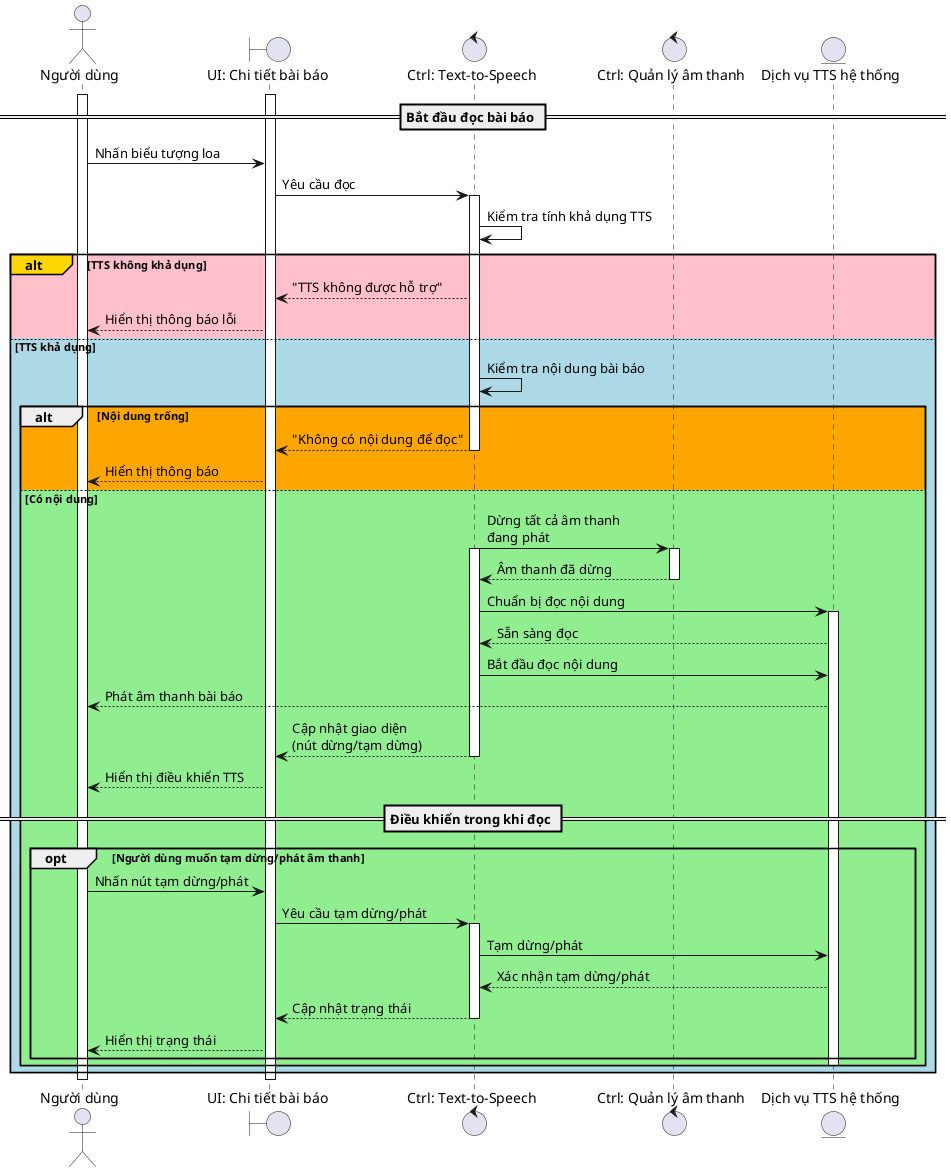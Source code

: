 @startuml UC007_TextToSpeech

actor "Người dùng" as user
boundary "UI: Chi tiết bài báo" as ui_detail
control "Ctrl: Text-to-Speech" as ctrl_tts
control "Ctrl: Quản lý âm thanh" as ctrl_audio
entity "Dịch vụ TTS hệ thống" as tts_engine


== Bắt đầu đọc bài báo ==
activate user
activate ui_detail
user -> ui_detail: Nhấn biểu tượng loa
ui_detail -> ctrl_tts: Yêu cầu đọc

activate ctrl_tts
ctrl_tts -> ctrl_tts: Kiểm tra tính khả dụng TTS

alt#Gold #Pink TTS không khả dụng
    ctrl_tts --> ui_detail: "TTS không được hỗ trợ"
    ui_detail --> user: Hiển thị thông báo lỗi
else #LightBlue TTS khả dụng
    ctrl_tts -> ctrl_tts: Kiểm tra nội dung bài báo
    
    alt #Orange Nội dung trống
        ctrl_tts --> ui_detail: "Không có nội dung để đọc"
deactivate ctrl_tts
        ui_detail --> user: Hiển thị thông báo
        deactivate ctrl_tts
    else #LightGreen Có nội dung
        ctrl_tts -> ctrl_audio: Dừng tất cả âm thanh\nđang phát
activate ctrl_tts
        activate ctrl_audio
        ctrl_audio --> ctrl_tts: Âm thanh đã dừng
        deactivate ctrl_audio
        
        ctrl_tts -> tts_engine: Chuẩn bị đọc nội dung
        activate tts_engine
        tts_engine --> ctrl_tts: Sẵn sàng đọc
        
        ctrl_tts -> tts_engine: Bắt đầu đọc nội dung
        tts_engine --> user: Phát âm thanh bài báo
        
        ctrl_tts --> ui_detail: Cập nhật giao diện\n(nút dừng/tạm dừng)
deactivate ctrl_tts     
        ui_detail --> user: Hiển thị điều khiển TTS
        == Điều khiển trong khi đọc ==
        
        opt Người dùng muốn tạm dừng/phát âm thanh
            user -> ui_detail: Nhấn nút tạm dừng/phát
            ui_detail -> ctrl_tts: Yêu cầu tạm dừng/phát
activate ctrl_tts
            ctrl_tts -> tts_engine: Tạm dừng/phát 
            tts_engine --> ctrl_tts: Xác nhận tạm dừng/phát
            ctrl_tts --> ui_detail: Cập nhật trạng thái
deactivate ctrl_tts
            ui_detail --> user: Hiển thị trạng thái
        end
       
        deactivate tts_engine
        
    end
end

deactivate ui_detail
deactivate user

@enduml
